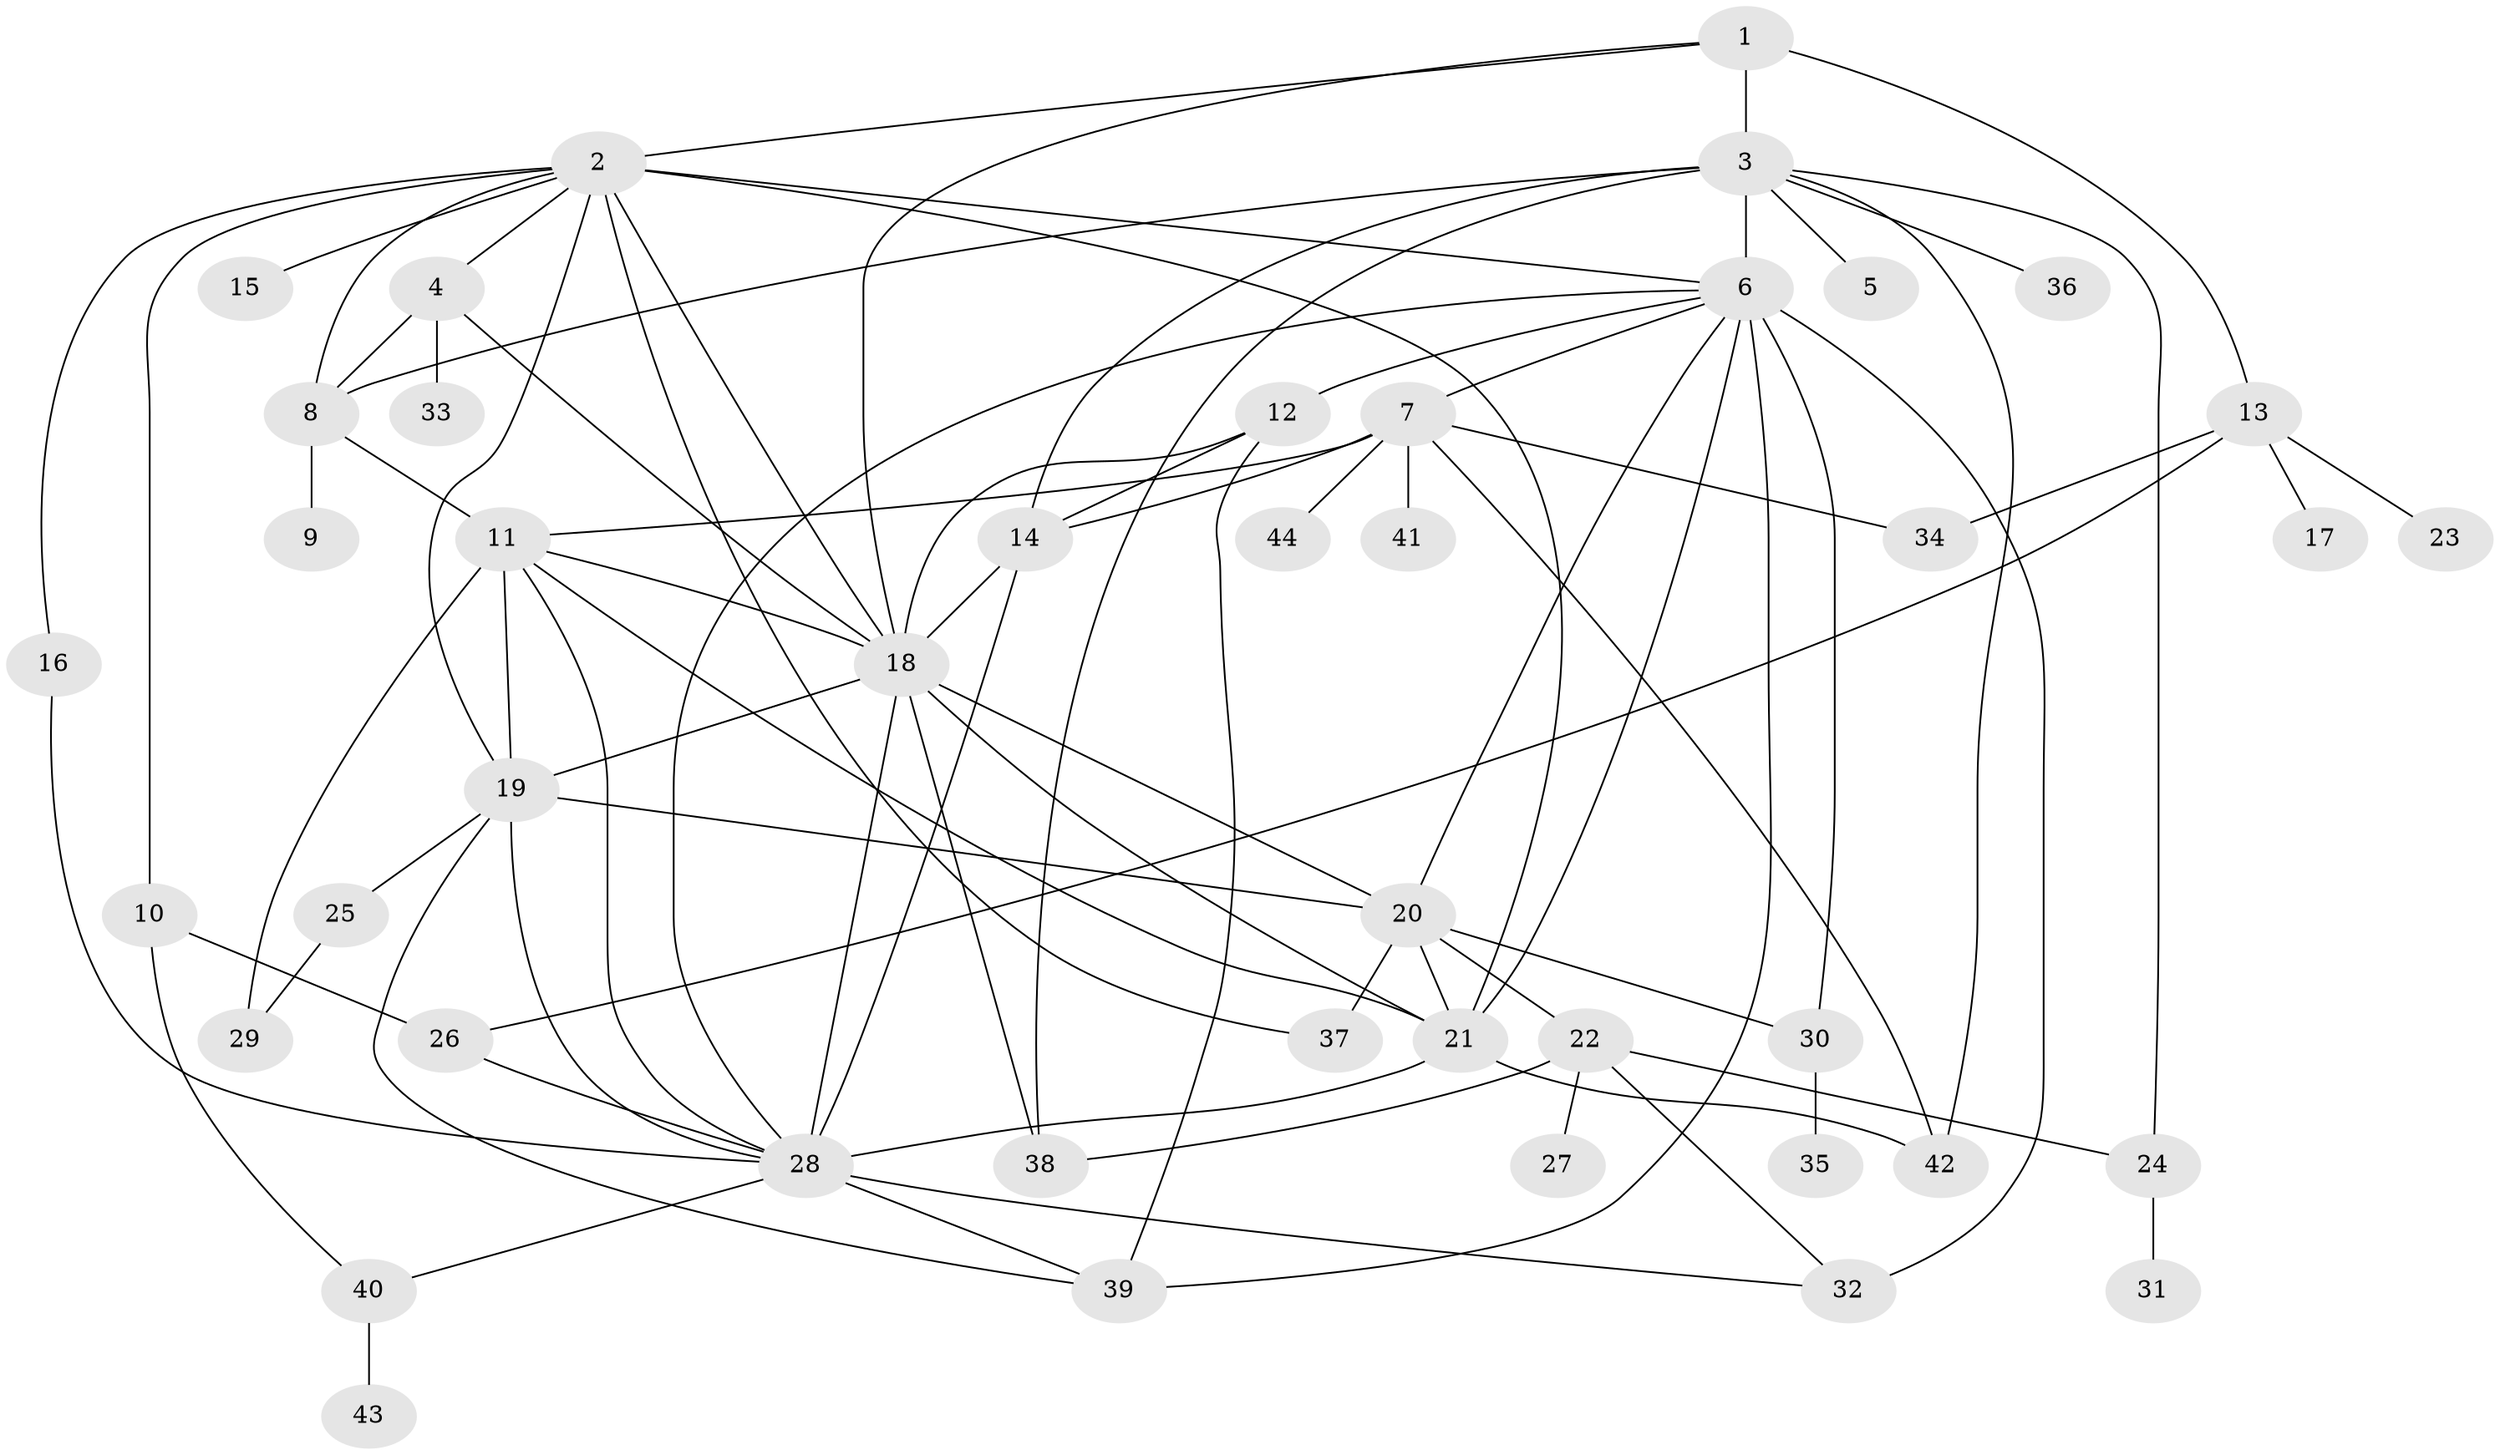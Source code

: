 // original degree distribution, {6: 0.03409090909090909, 16: 0.022727272727272728, 10: 0.022727272727272728, 4: 0.045454545454545456, 1: 0.32954545454545453, 7: 0.03409090909090909, 2: 0.22727272727272727, 3: 0.17045454545454544, 5: 0.09090909090909091, 13: 0.011363636363636364, 8: 0.011363636363636364}
// Generated by graph-tools (version 1.1) at 2025/35/03/09/25 02:35:45]
// undirected, 44 vertices, 85 edges
graph export_dot {
graph [start="1"]
  node [color=gray90,style=filled];
  1;
  2;
  3;
  4;
  5;
  6;
  7;
  8;
  9;
  10;
  11;
  12;
  13;
  14;
  15;
  16;
  17;
  18;
  19;
  20;
  21;
  22;
  23;
  24;
  25;
  26;
  27;
  28;
  29;
  30;
  31;
  32;
  33;
  34;
  35;
  36;
  37;
  38;
  39;
  40;
  41;
  42;
  43;
  44;
  1 -- 2 [weight=1.0];
  1 -- 3 [weight=2.0];
  1 -- 13 [weight=1.0];
  1 -- 18 [weight=1.0];
  2 -- 4 [weight=1.0];
  2 -- 6 [weight=1.0];
  2 -- 8 [weight=1.0];
  2 -- 10 [weight=1.0];
  2 -- 15 [weight=1.0];
  2 -- 16 [weight=1.0];
  2 -- 18 [weight=2.0];
  2 -- 19 [weight=1.0];
  2 -- 21 [weight=2.0];
  2 -- 37 [weight=1.0];
  3 -- 5 [weight=1.0];
  3 -- 6 [weight=1.0];
  3 -- 8 [weight=1.0];
  3 -- 14 [weight=1.0];
  3 -- 24 [weight=1.0];
  3 -- 36 [weight=1.0];
  3 -- 38 [weight=1.0];
  3 -- 42 [weight=1.0];
  4 -- 8 [weight=1.0];
  4 -- 18 [weight=1.0];
  4 -- 33 [weight=1.0];
  6 -- 7 [weight=1.0];
  6 -- 12 [weight=1.0];
  6 -- 20 [weight=1.0];
  6 -- 21 [weight=1.0];
  6 -- 28 [weight=1.0];
  6 -- 30 [weight=5.0];
  6 -- 32 [weight=2.0];
  6 -- 39 [weight=2.0];
  7 -- 11 [weight=1.0];
  7 -- 14 [weight=1.0];
  7 -- 34 [weight=1.0];
  7 -- 41 [weight=1.0];
  7 -- 42 [weight=1.0];
  7 -- 44 [weight=1.0];
  8 -- 9 [weight=1.0];
  8 -- 11 [weight=1.0];
  10 -- 26 [weight=1.0];
  10 -- 40 [weight=1.0];
  11 -- 18 [weight=2.0];
  11 -- 19 [weight=1.0];
  11 -- 21 [weight=1.0];
  11 -- 28 [weight=1.0];
  11 -- 29 [weight=1.0];
  12 -- 14 [weight=1.0];
  12 -- 18 [weight=1.0];
  12 -- 39 [weight=1.0];
  13 -- 17 [weight=1.0];
  13 -- 23 [weight=1.0];
  13 -- 26 [weight=1.0];
  13 -- 34 [weight=1.0];
  14 -- 18 [weight=1.0];
  14 -- 28 [weight=1.0];
  16 -- 28 [weight=1.0];
  18 -- 19 [weight=1.0];
  18 -- 20 [weight=1.0];
  18 -- 21 [weight=1.0];
  18 -- 28 [weight=1.0];
  18 -- 38 [weight=2.0];
  19 -- 20 [weight=1.0];
  19 -- 25 [weight=1.0];
  19 -- 28 [weight=2.0];
  19 -- 39 [weight=2.0];
  20 -- 21 [weight=1.0];
  20 -- 22 [weight=1.0];
  20 -- 30 [weight=1.0];
  20 -- 37 [weight=1.0];
  21 -- 28 [weight=6.0];
  21 -- 42 [weight=1.0];
  22 -- 24 [weight=1.0];
  22 -- 27 [weight=1.0];
  22 -- 32 [weight=1.0];
  22 -- 38 [weight=1.0];
  24 -- 31 [weight=1.0];
  25 -- 29 [weight=1.0];
  26 -- 28 [weight=2.0];
  28 -- 32 [weight=1.0];
  28 -- 39 [weight=1.0];
  28 -- 40 [weight=1.0];
  30 -- 35 [weight=1.0];
  40 -- 43 [weight=1.0];
}
